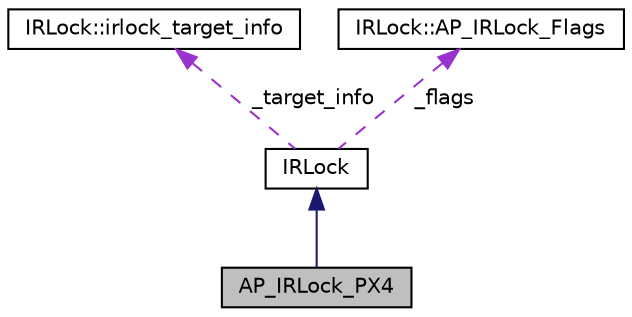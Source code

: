 digraph "AP_IRLock_PX4"
{
 // INTERACTIVE_SVG=YES
  edge [fontname="Helvetica",fontsize="10",labelfontname="Helvetica",labelfontsize="10"];
  node [fontname="Helvetica",fontsize="10",shape=record];
  Node1 [label="AP_IRLock_PX4",height=0.2,width=0.4,color="black", fillcolor="grey75", style="filled", fontcolor="black"];
  Node2 -> Node1 [dir="back",color="midnightblue",fontsize="10",style="solid",fontname="Helvetica"];
  Node2 [label="IRLock",height=0.2,width=0.4,color="black", fillcolor="white", style="filled",URL="$classIRLock.html"];
  Node3 -> Node2 [dir="back",color="darkorchid3",fontsize="10",style="dashed",label=" _target_info" ,fontname="Helvetica"];
  Node3 [label="IRLock::irlock_target_info",height=0.2,width=0.4,color="black", fillcolor="white", style="filled",URL="$structIRLock_1_1irlock__target__info.html"];
  Node4 -> Node2 [dir="back",color="darkorchid3",fontsize="10",style="dashed",label=" _flags" ,fontname="Helvetica"];
  Node4 [label="IRLock::AP_IRLock_Flags",height=0.2,width=0.4,color="black", fillcolor="white", style="filled",URL="$structIRLock_1_1AP__IRLock__Flags.html"];
}
